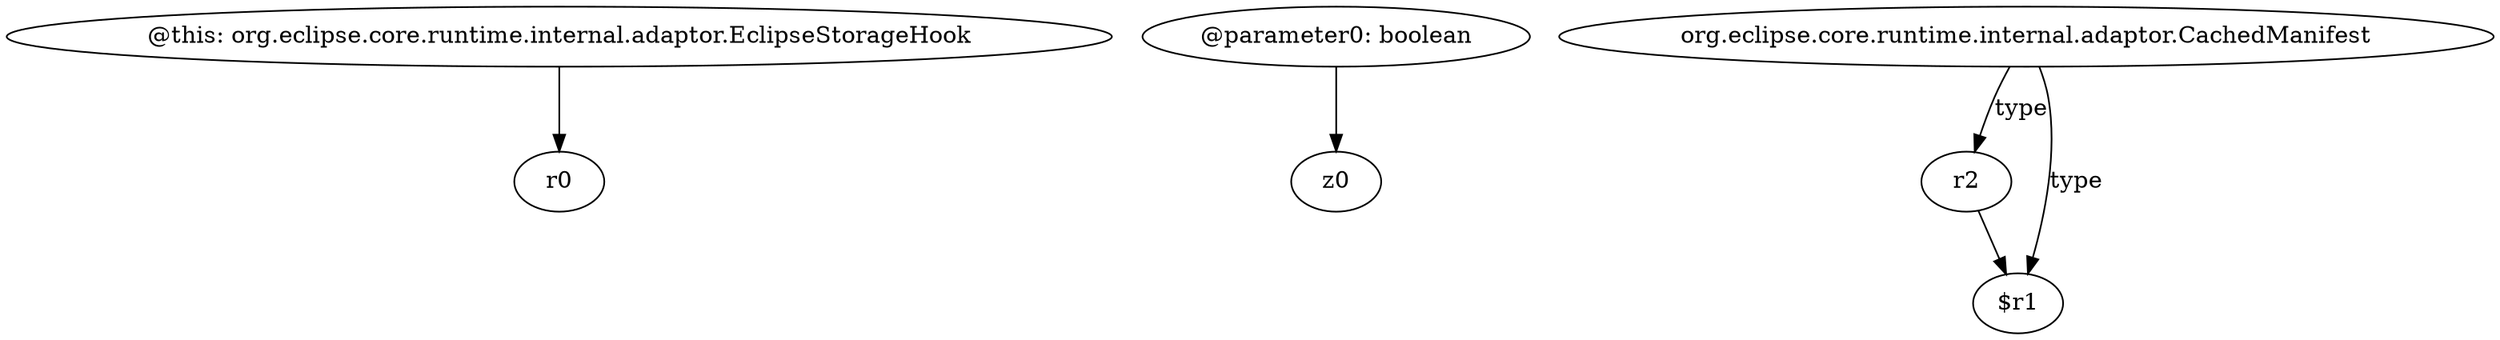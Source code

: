 digraph g {
0[label="@this: org.eclipse.core.runtime.internal.adaptor.EclipseStorageHook"]
1[label="r0"]
0->1[label=""]
2[label="@parameter0: boolean"]
3[label="z0"]
2->3[label=""]
4[label="r2"]
5[label="$r1"]
4->5[label=""]
6[label="org.eclipse.core.runtime.internal.adaptor.CachedManifest"]
6->5[label="type"]
6->4[label="type"]
}